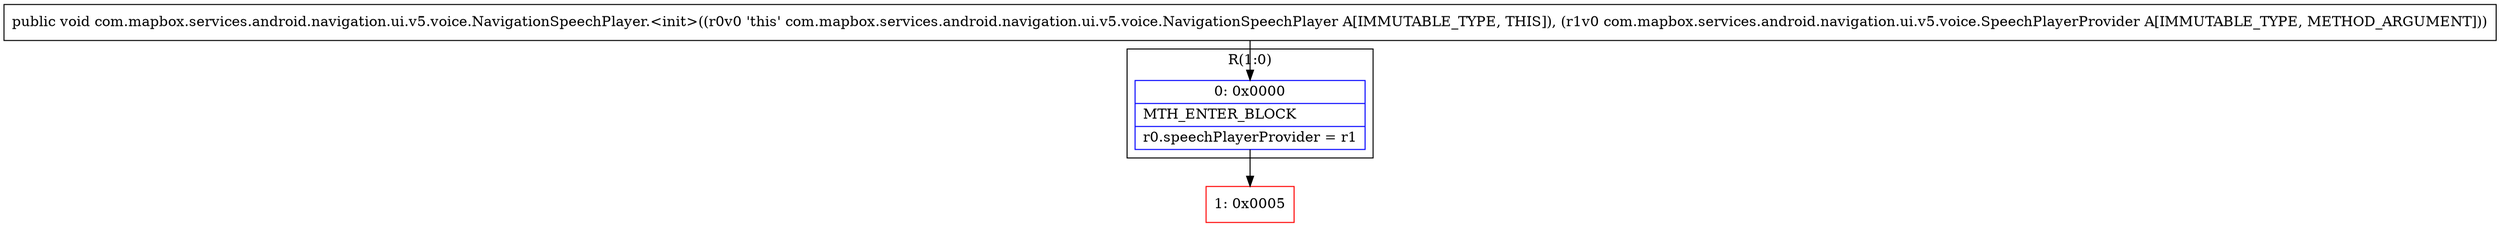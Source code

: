 digraph "CFG forcom.mapbox.services.android.navigation.ui.v5.voice.NavigationSpeechPlayer.\<init\>(Lcom\/mapbox\/services\/android\/navigation\/ui\/v5\/voice\/SpeechPlayerProvider;)V" {
subgraph cluster_Region_995182507 {
label = "R(1:0)";
node [shape=record,color=blue];
Node_0 [shape=record,label="{0\:\ 0x0000|MTH_ENTER_BLOCK\l|r0.speechPlayerProvider = r1\l}"];
}
Node_1 [shape=record,color=red,label="{1\:\ 0x0005}"];
MethodNode[shape=record,label="{public void com.mapbox.services.android.navigation.ui.v5.voice.NavigationSpeechPlayer.\<init\>((r0v0 'this' com.mapbox.services.android.navigation.ui.v5.voice.NavigationSpeechPlayer A[IMMUTABLE_TYPE, THIS]), (r1v0 com.mapbox.services.android.navigation.ui.v5.voice.SpeechPlayerProvider A[IMMUTABLE_TYPE, METHOD_ARGUMENT])) }"];
MethodNode -> Node_0;
Node_0 -> Node_1;
}

